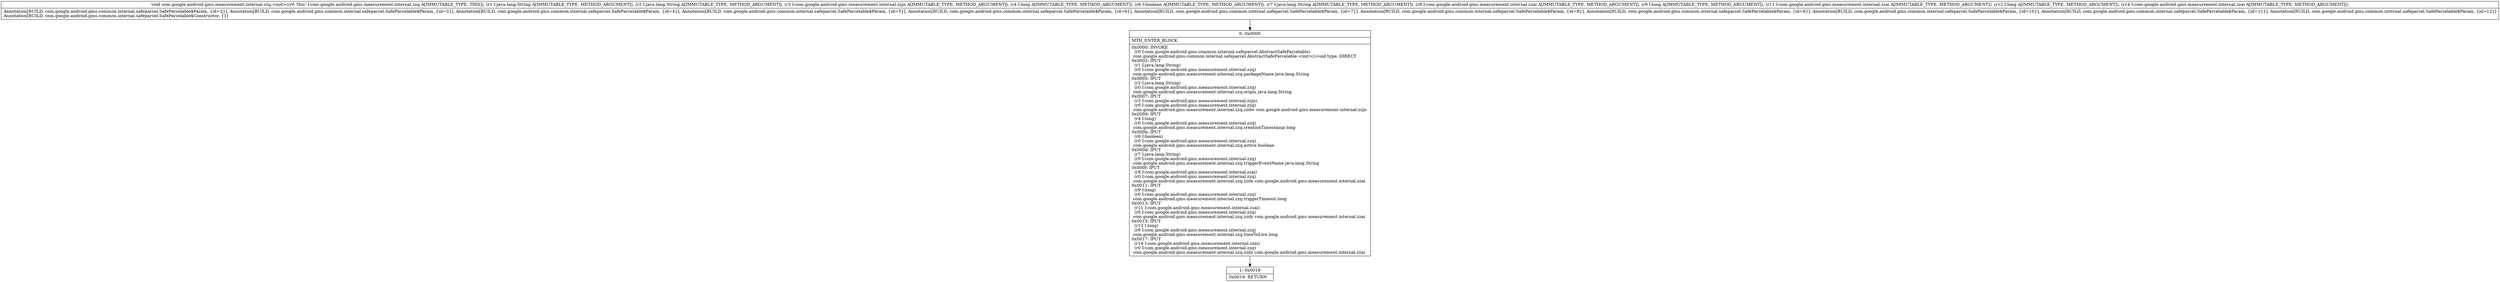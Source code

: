 digraph "CFG forcom.google.android.gms.measurement.internal.zzq.\<init\>(Ljava\/lang\/String;Ljava\/lang\/String;Lcom\/google\/android\/gms\/measurement\/internal\/zzjn;JZLjava\/lang\/String;Lcom\/google\/android\/gms\/measurement\/internal\/zzai;JLcom\/google\/android\/gms\/measurement\/internal\/zzai;JLcom\/google\/android\/gms\/measurement\/internal\/zzai;)V" {
Node_0 [shape=record,label="{0\:\ 0x0000|MTH_ENTER_BLOCK\l|0x0000: INVOKE  \l  (r0 I:com.google.android.gms.common.internal.safeparcel.AbstractSafeParcelable)\l com.google.android.gms.common.internal.safeparcel.AbstractSafeParcelable.\<init\>():void type: DIRECT \l0x0003: IPUT  \l  (r1 I:java.lang.String)\l  (r0 I:com.google.android.gms.measurement.internal.zzq)\l com.google.android.gms.measurement.internal.zzq.packageName java.lang.String \l0x0005: IPUT  \l  (r2 I:java.lang.String)\l  (r0 I:com.google.android.gms.measurement.internal.zzq)\l com.google.android.gms.measurement.internal.zzq.origin java.lang.String \l0x0007: IPUT  \l  (r3 I:com.google.android.gms.measurement.internal.zzjn)\l  (r0 I:com.google.android.gms.measurement.internal.zzq)\l com.google.android.gms.measurement.internal.zzq.zzdw com.google.android.gms.measurement.internal.zzjn \l0x0009: IPUT  \l  (r4 I:long)\l  (r0 I:com.google.android.gms.measurement.internal.zzq)\l com.google.android.gms.measurement.internal.zzq.creationTimestamp long \l0x000b: IPUT  \l  (r6 I:boolean)\l  (r0 I:com.google.android.gms.measurement.internal.zzq)\l com.google.android.gms.measurement.internal.zzq.active boolean \l0x000d: IPUT  \l  (r7 I:java.lang.String)\l  (r0 I:com.google.android.gms.measurement.internal.zzq)\l com.google.android.gms.measurement.internal.zzq.triggerEventName java.lang.String \l0x000f: IPUT  \l  (r8 I:com.google.android.gms.measurement.internal.zzai)\l  (r0 I:com.google.android.gms.measurement.internal.zzq)\l com.google.android.gms.measurement.internal.zzq.zzdx com.google.android.gms.measurement.internal.zzai \l0x0011: IPUT  \l  (r9 I:long)\l  (r0 I:com.google.android.gms.measurement.internal.zzq)\l com.google.android.gms.measurement.internal.zzq.triggerTimeout long \l0x0013: IPUT  \l  (r11 I:com.google.android.gms.measurement.internal.zzai)\l  (r0 I:com.google.android.gms.measurement.internal.zzq)\l com.google.android.gms.measurement.internal.zzq.zzdy com.google.android.gms.measurement.internal.zzai \l0x0015: IPUT  \l  (r12 I:long)\l  (r0 I:com.google.android.gms.measurement.internal.zzq)\l com.google.android.gms.measurement.internal.zzq.timeToLive long \l0x0017: IPUT  \l  (r14 I:com.google.android.gms.measurement.internal.zzai)\l  (r0 I:com.google.android.gms.measurement.internal.zzq)\l com.google.android.gms.measurement.internal.zzq.zzdz com.google.android.gms.measurement.internal.zzai \l}"];
Node_1 [shape=record,label="{1\:\ 0x0019|0x0019: RETURN   \l}"];
MethodNode[shape=record,label="{void com.google.android.gms.measurement.internal.zzq.\<init\>((r0 'this' I:com.google.android.gms.measurement.internal.zzq A[IMMUTABLE_TYPE, THIS]), (r1 I:java.lang.String A[IMMUTABLE_TYPE, METHOD_ARGUMENT]), (r2 I:java.lang.String A[IMMUTABLE_TYPE, METHOD_ARGUMENT]), (r3 I:com.google.android.gms.measurement.internal.zzjn A[IMMUTABLE_TYPE, METHOD_ARGUMENT]), (r4 I:long A[IMMUTABLE_TYPE, METHOD_ARGUMENT]), (r6 I:boolean A[IMMUTABLE_TYPE, METHOD_ARGUMENT]), (r7 I:java.lang.String A[IMMUTABLE_TYPE, METHOD_ARGUMENT]), (r8 I:com.google.android.gms.measurement.internal.zzai A[IMMUTABLE_TYPE, METHOD_ARGUMENT]), (r9 I:long A[IMMUTABLE_TYPE, METHOD_ARGUMENT]), (r11 I:com.google.android.gms.measurement.internal.zzai A[IMMUTABLE_TYPE, METHOD_ARGUMENT]), (r12 I:long A[IMMUTABLE_TYPE, METHOD_ARGUMENT]), (r14 I:com.google.android.gms.measurement.internal.zzai A[IMMUTABLE_TYPE, METHOD_ARGUMENT]))  | Annotation[BUILD, com.google.android.gms.common.internal.safeparcel.SafeParcelable$Param, \{id=2\}], Annotation[BUILD, com.google.android.gms.common.internal.safeparcel.SafeParcelable$Param, \{id=3\}], Annotation[BUILD, com.google.android.gms.common.internal.safeparcel.SafeParcelable$Param, \{id=4\}], Annotation[BUILD, com.google.android.gms.common.internal.safeparcel.SafeParcelable$Param, \{id=5\}], Annotation[BUILD, com.google.android.gms.common.internal.safeparcel.SafeParcelable$Param, \{id=6\}], Annotation[BUILD, com.google.android.gms.common.internal.safeparcel.SafeParcelable$Param, \{id=7\}], Annotation[BUILD, com.google.android.gms.common.internal.safeparcel.SafeParcelable$Param, \{id=8\}], Annotation[BUILD, com.google.android.gms.common.internal.safeparcel.SafeParcelable$Param, \{id=9\}], Annotation[BUILD, com.google.android.gms.common.internal.safeparcel.SafeParcelable$Param, \{id=10\}], Annotation[BUILD, com.google.android.gms.common.internal.safeparcel.SafeParcelable$Param, \{id=11\}], Annotation[BUILD, com.google.android.gms.common.internal.safeparcel.SafeParcelable$Param, \{id=12\}]\lAnnotation[BUILD, com.google.android.gms.common.internal.safeparcel.SafeParcelable$Constructor, \{\}]\l}"];
MethodNode -> Node_0;
Node_0 -> Node_1;
}

